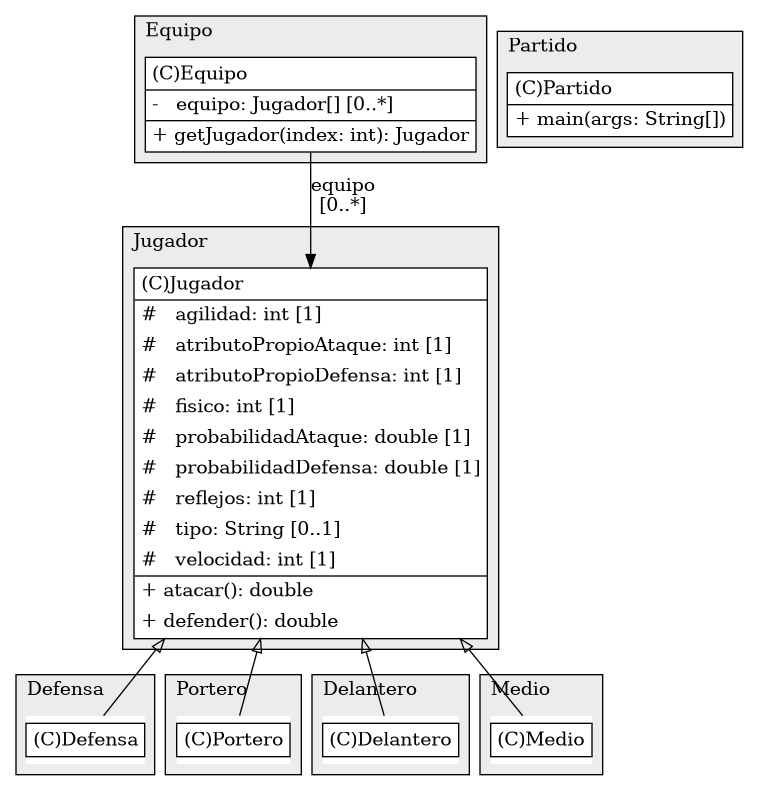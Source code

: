 @startuml

/' diagram meta data start
config=StructureConfiguration;
{
  "projectClassification": {
    "searchMode": "OpenProject", // OpenProject, AllProjects
    "includedProjects": "",
    "pathEndKeywords": "*.impl",
    "isClientPath": "",
    "isClientName": "",
    "isTestPath": "",
    "isTestName": "",
    "isMappingPath": "",
    "isMappingName": "",
    "isDataAccessPath": "",
    "isDataAccessName": "",
    "isDataStructurePath": "",
    "isDataStructureName": "",
    "isInterfaceStructuresPath": "",
    "isInterfaceStructuresName": "",
    "isEntryPointPath": "",
    "isEntryPointName": "",
    "treatFinalFieldsAsMandatory": false
  },
  "graphRestriction": {
    "classPackageExcludeFilter": "",
    "classPackageIncludeFilter": "",
    "classNameExcludeFilter": "",
    "classNameIncludeFilter": "",
    "methodNameExcludeFilter": "",
    "methodNameIncludeFilter": "",
    "removeByInheritance": "", // inheritance/annotation based filtering is done in a second step
    "removeByAnnotation": "",
    "removeByClassPackage": "", // cleanup the graph after inheritance/annotation based filtering is done
    "removeByClassName": "",
    "cutMappings": false,
    "cutEnum": true,
    "cutTests": true,
    "cutClient": true,
    "cutDataAccess": false,
    "cutInterfaceStructures": false,
    "cutDataStructures": false,
    "cutGetterAndSetter": true,
    "cutConstructors": true
  },
  "graphTraversal": {
    "forwardDepth": 6,
    "backwardDepth": 6,
    "classPackageExcludeFilter": "",
    "classPackageIncludeFilter": "",
    "classNameExcludeFilter": "",
    "classNameIncludeFilter": "",
    "methodNameExcludeFilter": "",
    "methodNameIncludeFilter": "",
    "hideMappings": false,
    "hideDataStructures": false,
    "hidePrivateMethods": true,
    "hideInterfaceCalls": true, // indirection: implementation -> interface (is hidden) -> implementation
    "onlyShowApplicationEntryPoints": false, // root node is included
    "useMethodCallsForStructureDiagram": "ForwardOnly" // ForwardOnly, BothDirections, No
  },
  "details": {
    "aggregation": "GroupByClass", // ByClass, GroupByClass, None
    "showClassGenericTypes": true,
    "showMethods": true,
    "showMethodParameterNames": true,
    "showMethodParameterTypes": true,
    "showMethodReturnType": true,
    "showPackageLevels": 2,
    "showDetailedClassStructure": true
  },
  "rootClass": "Partido",
  "extensionCallbackMethod": "" // qualified.class.name#methodName - signature: public static String method(String)
}
diagram meta data end '/



digraph g {
    rankdir="TB"
    splines=polyline
    

'nodes 
subgraph cluster_1085397476 { 
   	label=Defensa
	labeljust=l
	fillcolor="#ececec"
	style=filled
   
   Defensa1085397476[
	label=<<TABLE BORDER="1" CELLBORDER="0" CELLPADDING="4" CELLSPACING="0">
<TR><TD ALIGN="LEFT" >(C)Defensa</TD></TR>
</TABLE>>
	style=filled
	margin=0
	shape=plaintext
	fillcolor="#FFFFFF"
];
} 

subgraph cluster_1272524065 { 
   	label=Portero
	labeljust=l
	fillcolor="#ececec"
	style=filled
   
   Portero1272524065[
	label=<<TABLE BORDER="1" CELLBORDER="0" CELLPADDING="4" CELLSPACING="0">
<TR><TD ALIGN="LEFT" >(C)Portero</TD></TR>
</TABLE>>
	style=filled
	margin=0
	shape=plaintext
	fillcolor="#FFFFFF"
];
} 

subgraph cluster_1525653958 { 
   	label=Delantero
	labeljust=l
	fillcolor="#ececec"
	style=filled
   
   Delantero1525653958[
	label=<<TABLE BORDER="1" CELLBORDER="0" CELLPADDING="4" CELLSPACING="0">
<TR><TD ALIGN="LEFT" >(C)Delantero</TD></TR>
</TABLE>>
	style=filled
	margin=0
	shape=plaintext
	fillcolor="#FFFFFF"
];
} 

subgraph cluster_2083359327 { 
   	label=Equipo
	labeljust=l
	fillcolor="#ececec"
	style=filled
   
   Equipo2083359327[
	label=<<TABLE BORDER="1" CELLBORDER="0" CELLPADDING="4" CELLSPACING="0">
<TR><TD ALIGN="LEFT" >(C)Equipo</TD></TR>
<HR/>
<TR><TD ALIGN="LEFT" >-   equipo: Jugador[] [0..*]</TD></TR>
<HR/>
<TR><TD ALIGN="LEFT" >+ getJugador(index: int): Jugador</TD></TR>
</TABLE>>
	style=filled
	margin=0
	shape=plaintext
	fillcolor="#FFFFFF"
];
} 

subgraph cluster_403518370 { 
   	label=Jugador
	labeljust=l
	fillcolor="#ececec"
	style=filled
   
   Jugador403518370[
	label=<<TABLE BORDER="1" CELLBORDER="0" CELLPADDING="4" CELLSPACING="0">
<TR><TD ALIGN="LEFT" >(C)Jugador</TD></TR>
<HR/>
<TR><TD ALIGN="LEFT" >#   agilidad: int [1]</TD></TR>
<TR><TD ALIGN="LEFT" >#   atributoPropioAtaque: int [1]</TD></TR>
<TR><TD ALIGN="LEFT" >#   atributoPropioDefensa: int [1]</TD></TR>
<TR><TD ALIGN="LEFT" >#   fisico: int [1]</TD></TR>
<TR><TD ALIGN="LEFT" >#   probabilidadAtaque: double [1]</TD></TR>
<TR><TD ALIGN="LEFT" >#   probabilidadDefensa: double [1]</TD></TR>
<TR><TD ALIGN="LEFT" >#   reflejos: int [1]</TD></TR>
<TR><TD ALIGN="LEFT" >#   tipo: String [0..1]</TD></TR>
<TR><TD ALIGN="LEFT" >#   velocidad: int [1]</TD></TR>
<HR/>
<TR><TD ALIGN="LEFT" >+ atacar(): double</TD></TR>
<TR><TD ALIGN="LEFT" >+ defender(): double</TD></TR>
</TABLE>>
	style=filled
	margin=0
	shape=plaintext
	fillcolor="#FFFFFF"
];
} 

subgraph cluster_74219474 { 
   	label=Medio
	labeljust=l
	fillcolor="#ececec"
	style=filled
   
   Medio74219474[
	label=<<TABLE BORDER="1" CELLBORDER="0" CELLPADDING="4" CELLSPACING="0">
<TR><TD ALIGN="LEFT" >(C)Medio</TD></TR>
</TABLE>>
	style=filled
	margin=0
	shape=plaintext
	fillcolor="#FFFFFF"
];
} 

subgraph cluster_871719361 { 
   	label=Partido
	labeljust=l
	fillcolor="#ececec"
	style=filled
   
   Partido871719361[
	label=<<TABLE BORDER="1" CELLBORDER="0" CELLPADDING="4" CELLSPACING="0">
<TR><TD ALIGN="LEFT" >(C)Partido</TD></TR>
<HR/>
<TR><TD ALIGN="LEFT" >+ main(args: String[])</TD></TR>
</TABLE>>
	style=filled
	margin=0
	shape=plaintext
	fillcolor="#FFFFFF"
];
} 

'edges    
Equipo2083359327 -> Jugador403518370[label="equipo
[0..*]"];
Jugador403518370 -> Defensa1085397476[arrowhead=none, arrowtail=empty, dir=both];
Jugador403518370 -> Delantero1525653958[arrowhead=none, arrowtail=empty, dir=both];
Jugador403518370 -> Medio74219474[arrowhead=none, arrowtail=empty, dir=both];
Jugador403518370 -> Portero1272524065[arrowhead=none, arrowtail=empty, dir=both];
    
}
@enduml